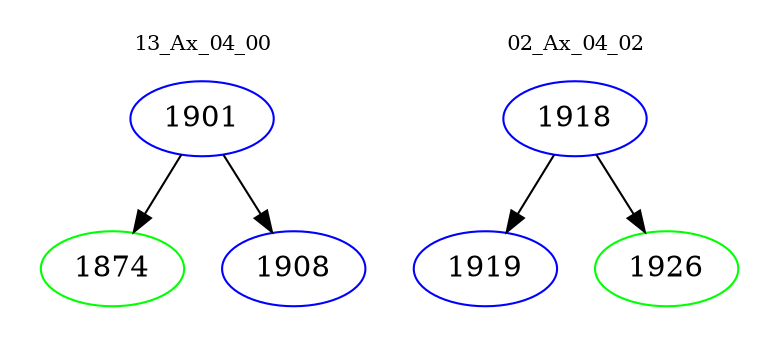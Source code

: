 digraph{
subgraph cluster_0 {
color = white
label = "13_Ax_04_00";
fontsize=10;
T0_1901 [label="1901", color="blue"]
T0_1901 -> T0_1874 [color="black"]
T0_1874 [label="1874", color="green"]
T0_1901 -> T0_1908 [color="black"]
T0_1908 [label="1908", color="blue"]
}
subgraph cluster_1 {
color = white
label = "02_Ax_04_02";
fontsize=10;
T1_1918 [label="1918", color="blue"]
T1_1918 -> T1_1919 [color="black"]
T1_1919 [label="1919", color="blue"]
T1_1918 -> T1_1926 [color="black"]
T1_1926 [label="1926", color="green"]
}
}
